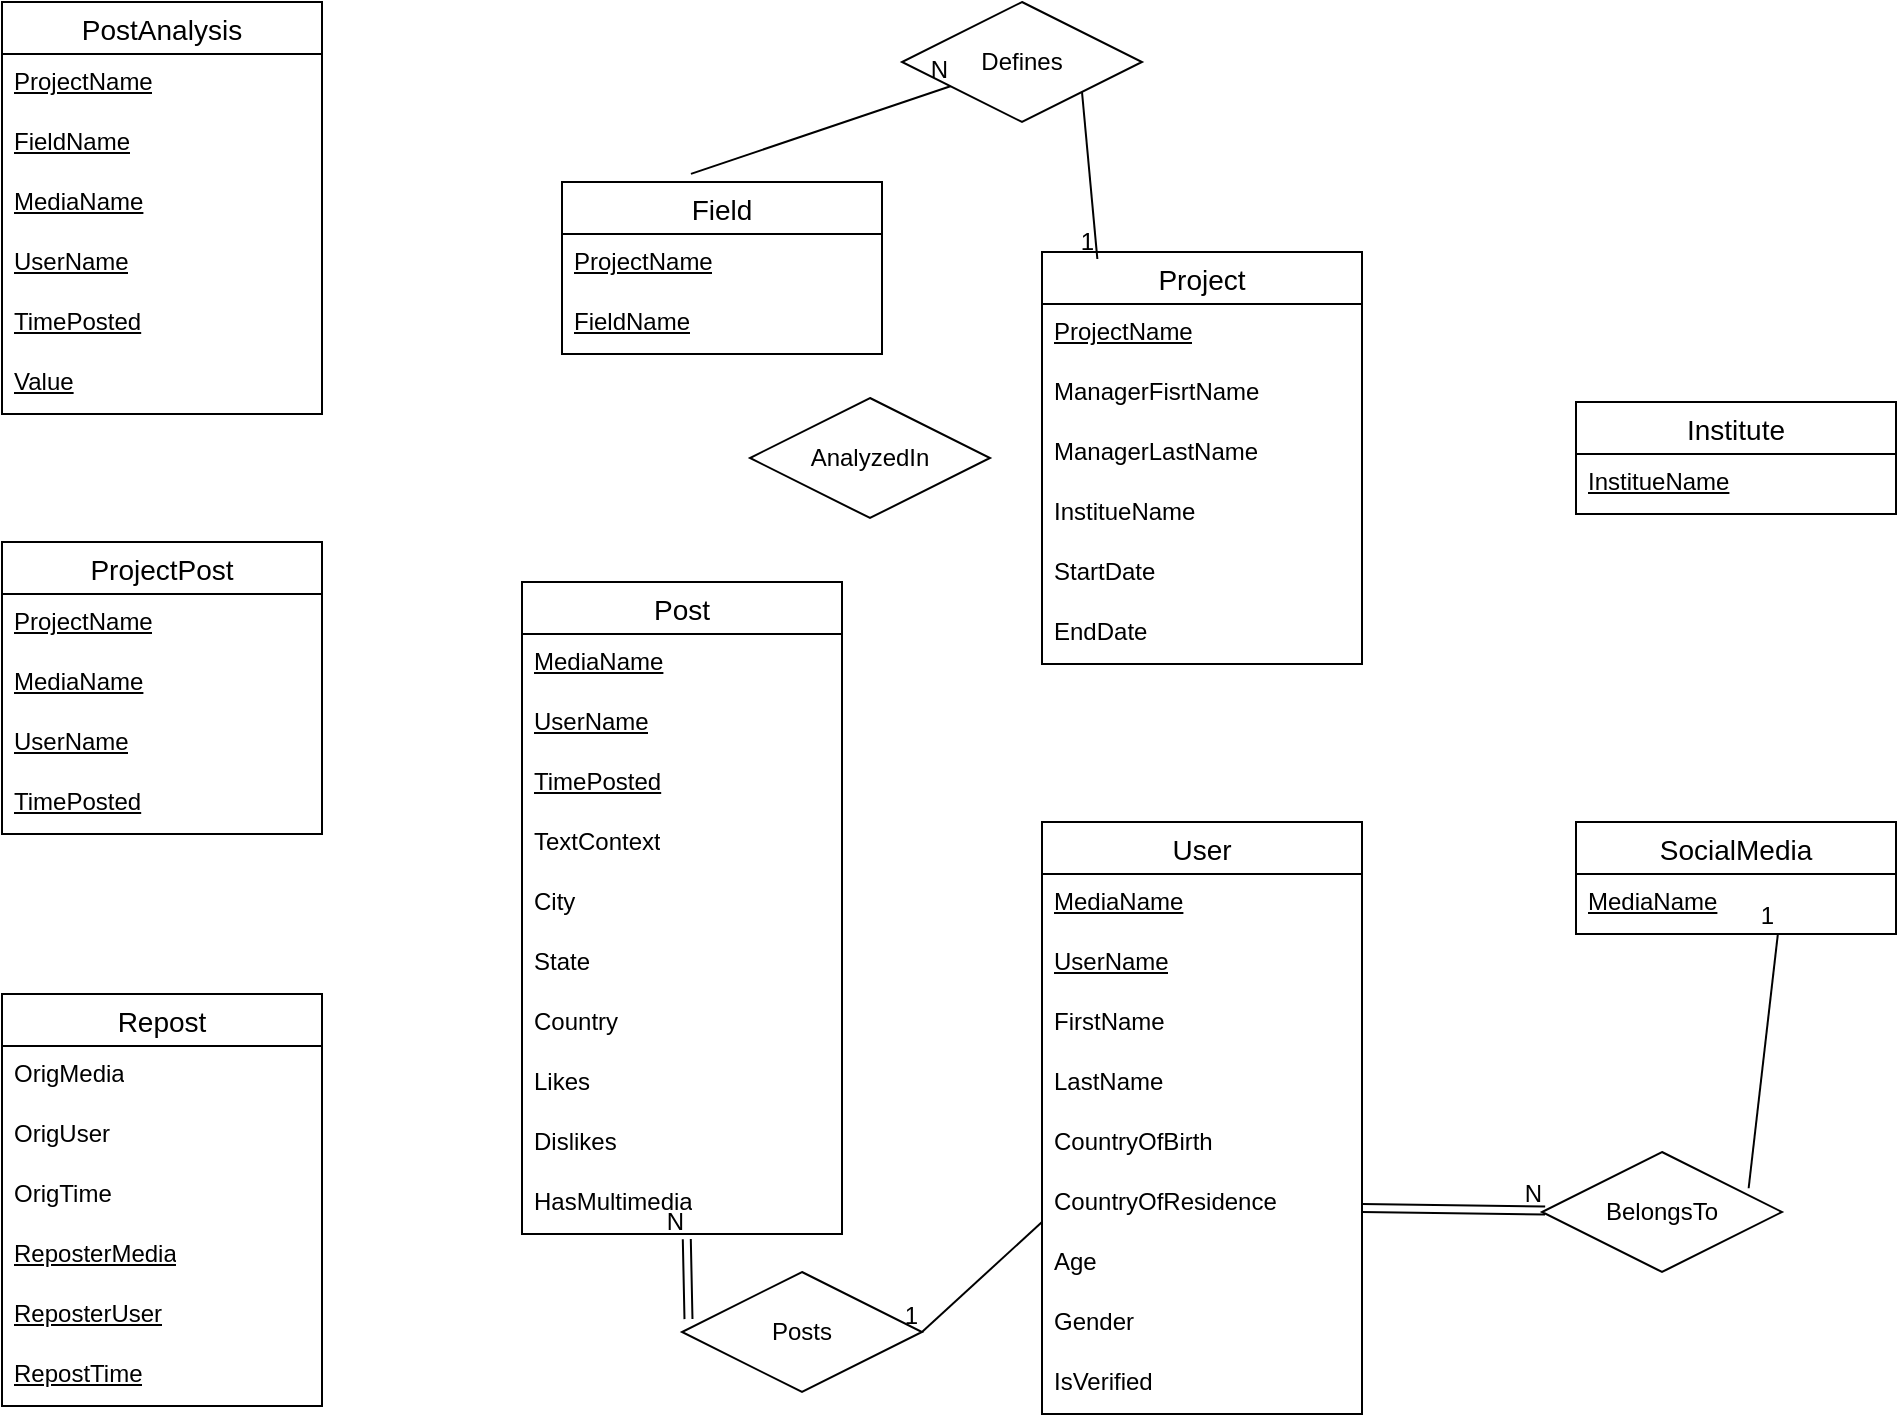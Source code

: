 <mxfile version="27.0.4">
  <diagram name="ER Diagram" id="7sO0Q-2ixk9zIhEyGvLD">
    <mxGraphModel dx="1042" dy="1731" grid="1" gridSize="10" guides="1" tooltips="1" connect="1" arrows="1" fold="1" page="1" pageScale="1" pageWidth="827" pageHeight="1169" math="0" shadow="0">
      <root>
        <mxCell id="0" />
        <mxCell id="1" parent="0" />
        <mxCell id="kCjJA_UQXM55AemGo-A7-10" value="Post" style="swimlane;fontStyle=0;childLayout=stackLayout;horizontal=1;startSize=26;horizontalStack=0;resizeParent=1;resizeParentMax=0;resizeLast=0;collapsible=1;marginBottom=0;align=center;fontSize=14;" parent="1" vertex="1">
          <mxGeometry x="300" y="240" width="160" height="326" as="geometry" />
        </mxCell>
        <mxCell id="kCjJA_UQXM55AemGo-A7-11" value="&lt;u&gt;MediaName&lt;/u&gt;" style="text;strokeColor=none;fillColor=none;spacingLeft=4;spacingRight=4;overflow=hidden;rotatable=0;points=[[0,0.5],[1,0.5]];portConstraint=eastwest;fontSize=12;whiteSpace=wrap;html=1;" parent="kCjJA_UQXM55AemGo-A7-10" vertex="1">
          <mxGeometry y="26" width="160" height="30" as="geometry" />
        </mxCell>
        <mxCell id="kCjJA_UQXM55AemGo-A7-12" value="&lt;u&gt;UserName&lt;/u&gt;" style="text;strokeColor=none;fillColor=none;spacingLeft=4;spacingRight=4;overflow=hidden;rotatable=0;points=[[0,0.5],[1,0.5]];portConstraint=eastwest;fontSize=12;whiteSpace=wrap;html=1;" parent="kCjJA_UQXM55AemGo-A7-10" vertex="1">
          <mxGeometry y="56" width="160" height="30" as="geometry" />
        </mxCell>
        <mxCell id="kCjJA_UQXM55AemGo-A7-13" value="&lt;u&gt;TimePosted&lt;/u&gt;" style="text;strokeColor=none;fillColor=none;spacingLeft=4;spacingRight=4;overflow=hidden;rotatable=0;points=[[0,0.5],[1,0.5]];portConstraint=eastwest;fontSize=12;whiteSpace=wrap;html=1;" parent="kCjJA_UQXM55AemGo-A7-10" vertex="1">
          <mxGeometry y="86" width="160" height="30" as="geometry" />
        </mxCell>
        <mxCell id="kCjJA_UQXM55AemGo-A7-50" value="TextContext" style="text;strokeColor=none;fillColor=none;spacingLeft=4;spacingRight=4;overflow=hidden;rotatable=0;points=[[0,0.5],[1,0.5]];portConstraint=eastwest;fontSize=12;whiteSpace=wrap;html=1;" parent="kCjJA_UQXM55AemGo-A7-10" vertex="1">
          <mxGeometry y="116" width="160" height="30" as="geometry" />
        </mxCell>
        <mxCell id="kCjJA_UQXM55AemGo-A7-51" value="City" style="text;strokeColor=none;fillColor=none;spacingLeft=4;spacingRight=4;overflow=hidden;rotatable=0;points=[[0,0.5],[1,0.5]];portConstraint=eastwest;fontSize=12;whiteSpace=wrap;html=1;" parent="kCjJA_UQXM55AemGo-A7-10" vertex="1">
          <mxGeometry y="146" width="160" height="30" as="geometry" />
        </mxCell>
        <mxCell id="kCjJA_UQXM55AemGo-A7-52" value="State" style="text;strokeColor=none;fillColor=none;spacingLeft=4;spacingRight=4;overflow=hidden;rotatable=0;points=[[0,0.5],[1,0.5]];portConstraint=eastwest;fontSize=12;whiteSpace=wrap;html=1;" parent="kCjJA_UQXM55AemGo-A7-10" vertex="1">
          <mxGeometry y="176" width="160" height="30" as="geometry" />
        </mxCell>
        <mxCell id="kCjJA_UQXM55AemGo-A7-53" value="Country" style="text;strokeColor=none;fillColor=none;spacingLeft=4;spacingRight=4;overflow=hidden;rotatable=0;points=[[0,0.5],[1,0.5]];portConstraint=eastwest;fontSize=12;whiteSpace=wrap;html=1;" parent="kCjJA_UQXM55AemGo-A7-10" vertex="1">
          <mxGeometry y="206" width="160" height="30" as="geometry" />
        </mxCell>
        <mxCell id="kCjJA_UQXM55AemGo-A7-54" value="Likes" style="text;strokeColor=none;fillColor=none;spacingLeft=4;spacingRight=4;overflow=hidden;rotatable=0;points=[[0,0.5],[1,0.5]];portConstraint=eastwest;fontSize=12;whiteSpace=wrap;html=1;" parent="kCjJA_UQXM55AemGo-A7-10" vertex="1">
          <mxGeometry y="236" width="160" height="30" as="geometry" />
        </mxCell>
        <mxCell id="kCjJA_UQXM55AemGo-A7-55" value="Dislikes" style="text;strokeColor=none;fillColor=none;spacingLeft=4;spacingRight=4;overflow=hidden;rotatable=0;points=[[0,0.5],[1,0.5]];portConstraint=eastwest;fontSize=12;whiteSpace=wrap;html=1;" parent="kCjJA_UQXM55AemGo-A7-10" vertex="1">
          <mxGeometry y="266" width="160" height="30" as="geometry" />
        </mxCell>
        <mxCell id="kCjJA_UQXM55AemGo-A7-56" value="HasMultimedia" style="text;strokeColor=none;fillColor=none;spacingLeft=4;spacingRight=4;overflow=hidden;rotatable=0;points=[[0,0.5],[1,0.5]];portConstraint=eastwest;fontSize=12;whiteSpace=wrap;html=1;" parent="kCjJA_UQXM55AemGo-A7-10" vertex="1">
          <mxGeometry y="296" width="160" height="30" as="geometry" />
        </mxCell>
        <mxCell id="kCjJA_UQXM55AemGo-A7-14" value="PostAnalysis" style="swimlane;fontStyle=0;childLayout=stackLayout;horizontal=1;startSize=26;horizontalStack=0;resizeParent=1;resizeParentMax=0;resizeLast=0;collapsible=1;marginBottom=0;align=center;fontSize=14;" parent="1" vertex="1">
          <mxGeometry x="40" y="-50" width="160" height="206" as="geometry" />
        </mxCell>
        <mxCell id="kCjJA_UQXM55AemGo-A7-15" value="&lt;u&gt;ProjectName&lt;/u&gt;" style="text;strokeColor=none;fillColor=none;spacingLeft=4;spacingRight=4;overflow=hidden;rotatable=0;points=[[0,0.5],[1,0.5]];portConstraint=eastwest;fontSize=12;whiteSpace=wrap;html=1;" parent="kCjJA_UQXM55AemGo-A7-14" vertex="1">
          <mxGeometry y="26" width="160" height="30" as="geometry" />
        </mxCell>
        <mxCell id="kCjJA_UQXM55AemGo-A7-16" value="&lt;u&gt;FieldName&lt;/u&gt;" style="text;strokeColor=none;fillColor=none;spacingLeft=4;spacingRight=4;overflow=hidden;rotatable=0;points=[[0,0.5],[1,0.5]];portConstraint=eastwest;fontSize=12;whiteSpace=wrap;html=1;" parent="kCjJA_UQXM55AemGo-A7-14" vertex="1">
          <mxGeometry y="56" width="160" height="30" as="geometry" />
        </mxCell>
        <mxCell id="kCjJA_UQXM55AemGo-A7-17" value="&lt;u&gt;MediaName&lt;/u&gt;" style="text;strokeColor=none;fillColor=none;spacingLeft=4;spacingRight=4;overflow=hidden;rotatable=0;points=[[0,0.5],[1,0.5]];portConstraint=eastwest;fontSize=12;whiteSpace=wrap;html=1;" parent="kCjJA_UQXM55AemGo-A7-14" vertex="1">
          <mxGeometry y="86" width="160" height="30" as="geometry" />
        </mxCell>
        <mxCell id="s7QuvK85gw7Djv5CKs2r-1" value="&lt;u&gt;UserName&lt;/u&gt;" style="text;strokeColor=none;fillColor=none;spacingLeft=4;spacingRight=4;overflow=hidden;rotatable=0;points=[[0,0.5],[1,0.5]];portConstraint=eastwest;fontSize=12;whiteSpace=wrap;html=1;" parent="kCjJA_UQXM55AemGo-A7-14" vertex="1">
          <mxGeometry y="116" width="160" height="30" as="geometry" />
        </mxCell>
        <mxCell id="s7QuvK85gw7Djv5CKs2r-2" value="&lt;u&gt;TimePosted&lt;/u&gt;" style="text;strokeColor=none;fillColor=none;spacingLeft=4;spacingRight=4;overflow=hidden;rotatable=0;points=[[0,0.5],[1,0.5]];portConstraint=eastwest;fontSize=12;whiteSpace=wrap;html=1;" parent="kCjJA_UQXM55AemGo-A7-14" vertex="1">
          <mxGeometry y="146" width="160" height="30" as="geometry" />
        </mxCell>
        <mxCell id="s7QuvK85gw7Djv5CKs2r-3" value="&lt;u&gt;Value&lt;/u&gt;" style="text;strokeColor=none;fillColor=none;spacingLeft=4;spacingRight=4;overflow=hidden;rotatable=0;points=[[0,0.5],[1,0.5]];portConstraint=eastwest;fontSize=12;whiteSpace=wrap;html=1;" parent="kCjJA_UQXM55AemGo-A7-14" vertex="1">
          <mxGeometry y="176" width="160" height="30" as="geometry" />
        </mxCell>
        <mxCell id="kCjJA_UQXM55AemGo-A7-18" value="Field" style="swimlane;fontStyle=0;childLayout=stackLayout;horizontal=1;startSize=26;horizontalStack=0;resizeParent=1;resizeParentMax=0;resizeLast=0;collapsible=1;marginBottom=0;align=center;fontSize=14;" parent="1" vertex="1">
          <mxGeometry x="320" y="40" width="160" height="86" as="geometry" />
        </mxCell>
        <mxCell id="kCjJA_UQXM55AemGo-A7-19" value="&lt;u&gt;ProjectName&lt;/u&gt;" style="text;strokeColor=none;fillColor=none;spacingLeft=4;spacingRight=4;overflow=hidden;rotatable=0;points=[[0,0.5],[1,0.5]];portConstraint=eastwest;fontSize=12;whiteSpace=wrap;html=1;" parent="kCjJA_UQXM55AemGo-A7-18" vertex="1">
          <mxGeometry y="26" width="160" height="30" as="geometry" />
        </mxCell>
        <mxCell id="kCjJA_UQXM55AemGo-A7-20" value="&lt;u&gt;FieldName&lt;/u&gt;" style="text;strokeColor=none;fillColor=none;spacingLeft=4;spacingRight=4;overflow=hidden;rotatable=0;points=[[0,0.5],[1,0.5]];portConstraint=eastwest;fontSize=12;whiteSpace=wrap;html=1;" parent="kCjJA_UQXM55AemGo-A7-18" vertex="1">
          <mxGeometry y="56" width="160" height="30" as="geometry" />
        </mxCell>
        <mxCell id="kCjJA_UQXM55AemGo-A7-22" value="Repost" style="swimlane;fontStyle=0;childLayout=stackLayout;horizontal=1;startSize=26;horizontalStack=0;resizeParent=1;resizeParentMax=0;resizeLast=0;collapsible=1;marginBottom=0;align=center;fontSize=14;" parent="1" vertex="1">
          <mxGeometry x="40" y="446" width="160" height="206" as="geometry" />
        </mxCell>
        <mxCell id="kCjJA_UQXM55AemGo-A7-23" value="OrigMedia" style="text;strokeColor=none;fillColor=none;spacingLeft=4;spacingRight=4;overflow=hidden;rotatable=0;points=[[0,0.5],[1,0.5]];portConstraint=eastwest;fontSize=12;whiteSpace=wrap;html=1;" parent="kCjJA_UQXM55AemGo-A7-22" vertex="1">
          <mxGeometry y="26" width="160" height="30" as="geometry" />
        </mxCell>
        <mxCell id="kCjJA_UQXM55AemGo-A7-24" value="OrigUser" style="text;strokeColor=none;fillColor=none;spacingLeft=4;spacingRight=4;overflow=hidden;rotatable=0;points=[[0,0.5],[1,0.5]];portConstraint=eastwest;fontSize=12;whiteSpace=wrap;html=1;" parent="kCjJA_UQXM55AemGo-A7-22" vertex="1">
          <mxGeometry y="56" width="160" height="30" as="geometry" />
        </mxCell>
        <mxCell id="kCjJA_UQXM55AemGo-A7-25" value="OrigTime" style="text;strokeColor=none;fillColor=none;spacingLeft=4;spacingRight=4;overflow=hidden;rotatable=0;points=[[0,0.5],[1,0.5]];portConstraint=eastwest;fontSize=12;whiteSpace=wrap;html=1;" parent="kCjJA_UQXM55AemGo-A7-22" vertex="1">
          <mxGeometry y="86" width="160" height="30" as="geometry" />
        </mxCell>
        <mxCell id="kCjJA_UQXM55AemGo-A7-47" value="&lt;u&gt;ReposterMedia&lt;/u&gt;" style="text;strokeColor=none;fillColor=none;spacingLeft=4;spacingRight=4;overflow=hidden;rotatable=0;points=[[0,0.5],[1,0.5]];portConstraint=eastwest;fontSize=12;whiteSpace=wrap;html=1;" parent="kCjJA_UQXM55AemGo-A7-22" vertex="1">
          <mxGeometry y="116" width="160" height="30" as="geometry" />
        </mxCell>
        <mxCell id="kCjJA_UQXM55AemGo-A7-48" value="&lt;u&gt;ReposterUser&lt;/u&gt;" style="text;strokeColor=none;fillColor=none;spacingLeft=4;spacingRight=4;overflow=hidden;rotatable=0;points=[[0,0.5],[1,0.5]];portConstraint=eastwest;fontSize=12;whiteSpace=wrap;html=1;" parent="kCjJA_UQXM55AemGo-A7-22" vertex="1">
          <mxGeometry y="146" width="160" height="30" as="geometry" />
        </mxCell>
        <mxCell id="kCjJA_UQXM55AemGo-A7-49" value="&lt;u&gt;RepostTime&lt;/u&gt;" style="text;strokeColor=none;fillColor=none;spacingLeft=4;spacingRight=4;overflow=hidden;rotatable=0;points=[[0,0.5],[1,0.5]];portConstraint=eastwest;fontSize=12;whiteSpace=wrap;html=1;" parent="kCjJA_UQXM55AemGo-A7-22" vertex="1">
          <mxGeometry y="176" width="160" height="30" as="geometry" />
        </mxCell>
        <mxCell id="kCjJA_UQXM55AemGo-A7-26" value="ProjectPost" style="swimlane;fontStyle=0;childLayout=stackLayout;horizontal=1;startSize=26;horizontalStack=0;resizeParent=1;resizeParentMax=0;resizeLast=0;collapsible=1;marginBottom=0;align=center;fontSize=14;" parent="1" vertex="1">
          <mxGeometry x="40" y="220" width="160" height="146" as="geometry" />
        </mxCell>
        <mxCell id="kCjJA_UQXM55AemGo-A7-27" value="&lt;u&gt;ProjectName&lt;/u&gt;" style="text;strokeColor=none;fillColor=none;spacingLeft=4;spacingRight=4;overflow=hidden;rotatable=0;points=[[0,0.5],[1,0.5]];portConstraint=eastwest;fontSize=12;whiteSpace=wrap;html=1;" parent="kCjJA_UQXM55AemGo-A7-26" vertex="1">
          <mxGeometry y="26" width="160" height="30" as="geometry" />
        </mxCell>
        <mxCell id="kCjJA_UQXM55AemGo-A7-28" value="&lt;u&gt;MediaName&lt;/u&gt;" style="text;strokeColor=none;fillColor=none;spacingLeft=4;spacingRight=4;overflow=hidden;rotatable=0;points=[[0,0.5],[1,0.5]];portConstraint=eastwest;fontSize=12;whiteSpace=wrap;html=1;" parent="kCjJA_UQXM55AemGo-A7-26" vertex="1">
          <mxGeometry y="56" width="160" height="30" as="geometry" />
        </mxCell>
        <mxCell id="kCjJA_UQXM55AemGo-A7-29" value="&lt;u&gt;UserName&lt;/u&gt;" style="text;strokeColor=none;fillColor=none;spacingLeft=4;spacingRight=4;overflow=hidden;rotatable=0;points=[[0,0.5],[1,0.5]];portConstraint=eastwest;fontSize=12;whiteSpace=wrap;html=1;" parent="kCjJA_UQXM55AemGo-A7-26" vertex="1">
          <mxGeometry y="86" width="160" height="30" as="geometry" />
        </mxCell>
        <mxCell id="kCjJA_UQXM55AemGo-A7-46" value="&lt;u&gt;TimePosted&lt;/u&gt;" style="text;strokeColor=none;fillColor=none;spacingLeft=4;spacingRight=4;overflow=hidden;rotatable=0;points=[[0,0.5],[1,0.5]];portConstraint=eastwest;fontSize=12;whiteSpace=wrap;html=1;" parent="kCjJA_UQXM55AemGo-A7-26" vertex="1">
          <mxGeometry y="116" width="160" height="30" as="geometry" />
        </mxCell>
        <mxCell id="kCjJA_UQXM55AemGo-A7-30" value="Institute" style="swimlane;fontStyle=0;childLayout=stackLayout;horizontal=1;startSize=26;horizontalStack=0;resizeParent=1;resizeParentMax=0;resizeLast=0;collapsible=1;marginBottom=0;align=center;fontSize=14;" parent="1" vertex="1">
          <mxGeometry x="827" y="150" width="160" height="56" as="geometry" />
        </mxCell>
        <mxCell id="kCjJA_UQXM55AemGo-A7-31" value="&lt;u&gt;InstitueName&lt;/u&gt;" style="text;strokeColor=none;fillColor=none;spacingLeft=4;spacingRight=4;overflow=hidden;rotatable=0;points=[[0,0.5],[1,0.5]];portConstraint=eastwest;fontSize=12;whiteSpace=wrap;html=1;" parent="kCjJA_UQXM55AemGo-A7-30" vertex="1">
          <mxGeometry y="26" width="160" height="30" as="geometry" />
        </mxCell>
        <mxCell id="kCjJA_UQXM55AemGo-A7-34" value="Project" style="swimlane;fontStyle=0;childLayout=stackLayout;horizontal=1;startSize=26;horizontalStack=0;resizeParent=1;resizeParentMax=0;resizeLast=0;collapsible=1;marginBottom=0;align=center;fontSize=14;" parent="1" vertex="1">
          <mxGeometry x="560" y="75" width="160" height="206" as="geometry" />
        </mxCell>
        <mxCell id="kCjJA_UQXM55AemGo-A7-35" value="&lt;u&gt;ProjectName&lt;/u&gt;" style="text;strokeColor=none;fillColor=none;spacingLeft=4;spacingRight=4;overflow=hidden;rotatable=0;points=[[0,0.5],[1,0.5]];portConstraint=eastwest;fontSize=12;whiteSpace=wrap;html=1;" parent="kCjJA_UQXM55AemGo-A7-34" vertex="1">
          <mxGeometry y="26" width="160" height="30" as="geometry" />
        </mxCell>
        <mxCell id="kCjJA_UQXM55AemGo-A7-36" value="ManagerFisrtName" style="text;strokeColor=none;fillColor=none;spacingLeft=4;spacingRight=4;overflow=hidden;rotatable=0;points=[[0,0.5],[1,0.5]];portConstraint=eastwest;fontSize=12;whiteSpace=wrap;html=1;" parent="kCjJA_UQXM55AemGo-A7-34" vertex="1">
          <mxGeometry y="56" width="160" height="30" as="geometry" />
        </mxCell>
        <mxCell id="kCjJA_UQXM55AemGo-A7-37" value="ManagerLastName" style="text;strokeColor=none;fillColor=none;spacingLeft=4;spacingRight=4;overflow=hidden;rotatable=0;points=[[0,0.5],[1,0.5]];portConstraint=eastwest;fontSize=12;whiteSpace=wrap;html=1;" parent="kCjJA_UQXM55AemGo-A7-34" vertex="1">
          <mxGeometry y="86" width="160" height="30" as="geometry" />
        </mxCell>
        <mxCell id="kCjJA_UQXM55AemGo-A7-57" value="InstitueName" style="text;strokeColor=none;fillColor=none;spacingLeft=4;spacingRight=4;overflow=hidden;rotatable=0;points=[[0,0.5],[1,0.5]];portConstraint=eastwest;fontSize=12;whiteSpace=wrap;html=1;" parent="kCjJA_UQXM55AemGo-A7-34" vertex="1">
          <mxGeometry y="116" width="160" height="30" as="geometry" />
        </mxCell>
        <mxCell id="kCjJA_UQXM55AemGo-A7-58" value="StartDate" style="text;strokeColor=none;fillColor=none;spacingLeft=4;spacingRight=4;overflow=hidden;rotatable=0;points=[[0,0.5],[1,0.5]];portConstraint=eastwest;fontSize=12;whiteSpace=wrap;html=1;" parent="kCjJA_UQXM55AemGo-A7-34" vertex="1">
          <mxGeometry y="146" width="160" height="30" as="geometry" />
        </mxCell>
        <mxCell id="kCjJA_UQXM55AemGo-A7-59" value="EndDate" style="text;strokeColor=none;fillColor=none;spacingLeft=4;spacingRight=4;overflow=hidden;rotatable=0;points=[[0,0.5],[1,0.5]];portConstraint=eastwest;fontSize=12;whiteSpace=wrap;html=1;" parent="kCjJA_UQXM55AemGo-A7-34" vertex="1">
          <mxGeometry y="176" width="160" height="30" as="geometry" />
        </mxCell>
        <mxCell id="kCjJA_UQXM55AemGo-A7-38" value="SocialMedia" style="swimlane;fontStyle=0;childLayout=stackLayout;horizontal=1;startSize=26;horizontalStack=0;resizeParent=1;resizeParentMax=0;resizeLast=0;collapsible=1;marginBottom=0;align=center;fontSize=14;" parent="1" vertex="1">
          <mxGeometry x="827" y="360" width="160" height="56" as="geometry" />
        </mxCell>
        <mxCell id="kCjJA_UQXM55AemGo-A7-39" value="&lt;u&gt;MediaName&lt;/u&gt;" style="text;strokeColor=none;fillColor=none;spacingLeft=4;spacingRight=4;overflow=hidden;rotatable=0;points=[[0,0.5],[1,0.5]];portConstraint=eastwest;fontSize=12;whiteSpace=wrap;html=1;" parent="kCjJA_UQXM55AemGo-A7-38" vertex="1">
          <mxGeometry y="26" width="160" height="30" as="geometry" />
        </mxCell>
        <mxCell id="kCjJA_UQXM55AemGo-A7-42" value="User" style="swimlane;fontStyle=0;childLayout=stackLayout;horizontal=1;startSize=26;horizontalStack=0;resizeParent=1;resizeParentMax=0;resizeLast=0;collapsible=1;marginBottom=0;align=center;fontSize=14;" parent="1" vertex="1">
          <mxGeometry x="560" y="360" width="160" height="296" as="geometry" />
        </mxCell>
        <mxCell id="kCjJA_UQXM55AemGo-A7-43" value="&lt;u&gt;MediaName&lt;/u&gt;" style="text;strokeColor=none;fillColor=none;spacingLeft=4;spacingRight=4;overflow=hidden;rotatable=0;points=[[0,0.5],[1,0.5]];portConstraint=eastwest;fontSize=12;whiteSpace=wrap;html=1;" parent="kCjJA_UQXM55AemGo-A7-42" vertex="1">
          <mxGeometry y="26" width="160" height="30" as="geometry" />
        </mxCell>
        <mxCell id="kCjJA_UQXM55AemGo-A7-44" value="&lt;u&gt;UserName&lt;/u&gt;" style="text;strokeColor=none;fillColor=none;spacingLeft=4;spacingRight=4;overflow=hidden;rotatable=0;points=[[0,0.5],[1,0.5]];portConstraint=eastwest;fontSize=12;whiteSpace=wrap;html=1;" parent="kCjJA_UQXM55AemGo-A7-42" vertex="1">
          <mxGeometry y="56" width="160" height="30" as="geometry" />
        </mxCell>
        <mxCell id="kCjJA_UQXM55AemGo-A7-45" value="FirstName" style="text;strokeColor=none;fillColor=none;spacingLeft=4;spacingRight=4;overflow=hidden;rotatable=0;points=[[0,0.5],[1,0.5]];portConstraint=eastwest;fontSize=12;whiteSpace=wrap;html=1;" parent="kCjJA_UQXM55AemGo-A7-42" vertex="1">
          <mxGeometry y="86" width="160" height="30" as="geometry" />
        </mxCell>
        <mxCell id="kCjJA_UQXM55AemGo-A7-60" value="LastName" style="text;strokeColor=none;fillColor=none;spacingLeft=4;spacingRight=4;overflow=hidden;rotatable=0;points=[[0,0.5],[1,0.5]];portConstraint=eastwest;fontSize=12;whiteSpace=wrap;html=1;" parent="kCjJA_UQXM55AemGo-A7-42" vertex="1">
          <mxGeometry y="116" width="160" height="30" as="geometry" />
        </mxCell>
        <mxCell id="kCjJA_UQXM55AemGo-A7-61" value="CountryOfBirth" style="text;strokeColor=none;fillColor=none;spacingLeft=4;spacingRight=4;overflow=hidden;rotatable=0;points=[[0,0.5],[1,0.5]];portConstraint=eastwest;fontSize=12;whiteSpace=wrap;html=1;" parent="kCjJA_UQXM55AemGo-A7-42" vertex="1">
          <mxGeometry y="146" width="160" height="30" as="geometry" />
        </mxCell>
        <mxCell id="kCjJA_UQXM55AemGo-A7-62" value="CountryOfResidence" style="text;strokeColor=none;fillColor=none;spacingLeft=4;spacingRight=4;overflow=hidden;rotatable=0;points=[[0,0.5],[1,0.5]];portConstraint=eastwest;fontSize=12;whiteSpace=wrap;html=1;" parent="kCjJA_UQXM55AemGo-A7-42" vertex="1">
          <mxGeometry y="176" width="160" height="30" as="geometry" />
        </mxCell>
        <mxCell id="kCjJA_UQXM55AemGo-A7-74" value="" style="endArrow=none;html=1;rounded=0;entryX=1;entryY=0.5;entryDx=0;entryDy=0;" parent="kCjJA_UQXM55AemGo-A7-42" target="kCjJA_UQXM55AemGo-A7-71" edge="1">
          <mxGeometry relative="1" as="geometry">
            <mxPoint y="200" as="sourcePoint" />
            <mxPoint x="160" y="200" as="targetPoint" />
          </mxGeometry>
        </mxCell>
        <mxCell id="kCjJA_UQXM55AemGo-A7-75" value="1" style="resizable=0;html=1;whiteSpace=wrap;align=right;verticalAlign=bottom;" parent="kCjJA_UQXM55AemGo-A7-74" connectable="0" vertex="1">
          <mxGeometry x="1" relative="1" as="geometry" />
        </mxCell>
        <mxCell id="kCjJA_UQXM55AemGo-A7-63" value="Age" style="text;strokeColor=none;fillColor=none;spacingLeft=4;spacingRight=4;overflow=hidden;rotatable=0;points=[[0,0.5],[1,0.5]];portConstraint=eastwest;fontSize=12;whiteSpace=wrap;html=1;" parent="kCjJA_UQXM55AemGo-A7-42" vertex="1">
          <mxGeometry y="206" width="160" height="30" as="geometry" />
        </mxCell>
        <mxCell id="kCjJA_UQXM55AemGo-A7-64" value="Gender" style="text;strokeColor=none;fillColor=none;spacingLeft=4;spacingRight=4;overflow=hidden;rotatable=0;points=[[0,0.5],[1,0.5]];portConstraint=eastwest;fontSize=12;whiteSpace=wrap;html=1;" parent="kCjJA_UQXM55AemGo-A7-42" vertex="1">
          <mxGeometry y="236" width="160" height="30" as="geometry" />
        </mxCell>
        <mxCell id="kCjJA_UQXM55AemGo-A7-65" value="IsVerified" style="text;strokeColor=none;fillColor=none;spacingLeft=4;spacingRight=4;overflow=hidden;rotatable=0;points=[[0,0.5],[1,0.5]];portConstraint=eastwest;fontSize=12;whiteSpace=wrap;html=1;" parent="kCjJA_UQXM55AemGo-A7-42" vertex="1">
          <mxGeometry y="266" width="160" height="30" as="geometry" />
        </mxCell>
        <mxCell id="kCjJA_UQXM55AemGo-A7-66" value="BelongsTo" style="shape=rhombus;perimeter=rhombusPerimeter;whiteSpace=wrap;html=1;align=center;" parent="1" vertex="1">
          <mxGeometry x="810" y="525" width="120" height="60" as="geometry" />
        </mxCell>
        <mxCell id="kCjJA_UQXM55AemGo-A7-67" value="" style="shape=link;html=1;rounded=0;" parent="1" target="kCjJA_UQXM55AemGo-A7-66" edge="1">
          <mxGeometry relative="1" as="geometry">
            <mxPoint x="720" y="553" as="sourcePoint" />
            <mxPoint x="830.0" y="536" as="targetPoint" />
          </mxGeometry>
        </mxCell>
        <mxCell id="kCjJA_UQXM55AemGo-A7-68" value="N" style="resizable=0;html=1;whiteSpace=wrap;align=right;verticalAlign=bottom;" parent="kCjJA_UQXM55AemGo-A7-67" connectable="0" vertex="1">
          <mxGeometry x="1" relative="1" as="geometry" />
        </mxCell>
        <mxCell id="kCjJA_UQXM55AemGo-A7-71" value="Posts" style="shape=rhombus;perimeter=rhombusPerimeter;whiteSpace=wrap;html=1;align=center;" parent="1" vertex="1">
          <mxGeometry x="380" y="585" width="120" height="60" as="geometry" />
        </mxCell>
        <mxCell id="kCjJA_UQXM55AemGo-A7-72" value="" style="endArrow=none;html=1;rounded=0;exitX=0.861;exitY=0.302;exitDx=0;exitDy=0;exitPerimeter=0;entryX=0.631;entryY=0.994;entryDx=0;entryDy=0;entryPerimeter=0;" parent="1" source="kCjJA_UQXM55AemGo-A7-66" target="kCjJA_UQXM55AemGo-A7-39" edge="1">
          <mxGeometry relative="1" as="geometry">
            <mxPoint x="830" y="470" as="sourcePoint" />
            <mxPoint x="990" y="470" as="targetPoint" />
          </mxGeometry>
        </mxCell>
        <mxCell id="kCjJA_UQXM55AemGo-A7-73" value="1" style="resizable=0;html=1;whiteSpace=wrap;align=right;verticalAlign=bottom;" parent="kCjJA_UQXM55AemGo-A7-72" connectable="0" vertex="1">
          <mxGeometry x="1" relative="1" as="geometry" />
        </mxCell>
        <mxCell id="kCjJA_UQXM55AemGo-A7-76" value="" style="shape=link;html=1;rounded=0;entryX=0.515;entryY=1.085;entryDx=0;entryDy=0;entryPerimeter=0;exitX=0.027;exitY=0.392;exitDx=0;exitDy=0;exitPerimeter=0;" parent="1" source="kCjJA_UQXM55AemGo-A7-71" target="kCjJA_UQXM55AemGo-A7-56" edge="1">
          <mxGeometry relative="1" as="geometry">
            <mxPoint x="260" y="640" as="sourcePoint" />
            <mxPoint x="420" y="640" as="targetPoint" />
          </mxGeometry>
        </mxCell>
        <mxCell id="kCjJA_UQXM55AemGo-A7-77" value="N" style="resizable=0;html=1;whiteSpace=wrap;align=right;verticalAlign=bottom;" parent="kCjJA_UQXM55AemGo-A7-76" connectable="0" vertex="1">
          <mxGeometry x="1" relative="1" as="geometry" />
        </mxCell>
        <mxCell id="kCjJA_UQXM55AemGo-A7-78" value="AnalyzedIn" style="shape=rhombus;perimeter=rhombusPerimeter;whiteSpace=wrap;html=1;align=center;" parent="1" vertex="1">
          <mxGeometry x="414" y="148" width="120" height="60" as="geometry" />
        </mxCell>
        <mxCell id="CYr8DlQ4q0K_6CeezV-O-1" value="Defines" style="shape=rhombus;perimeter=rhombusPerimeter;whiteSpace=wrap;html=1;align=center;" vertex="1" parent="1">
          <mxGeometry x="490" y="-50" width="120" height="60" as="geometry" />
        </mxCell>
        <mxCell id="CYr8DlQ4q0K_6CeezV-O-2" value="" style="endArrow=none;html=1;rounded=0;exitX=1;exitY=1;exitDx=0;exitDy=0;entryX=0.173;entryY=0.017;entryDx=0;entryDy=0;entryPerimeter=0;" edge="1" parent="1" source="CYr8DlQ4q0K_6CeezV-O-1" target="kCjJA_UQXM55AemGo-A7-34">
          <mxGeometry relative="1" as="geometry">
            <mxPoint x="590" y="20" as="sourcePoint" />
            <mxPoint x="600" y="40" as="targetPoint" />
          </mxGeometry>
        </mxCell>
        <mxCell id="CYr8DlQ4q0K_6CeezV-O-3" value="1" style="resizable=0;html=1;whiteSpace=wrap;align=right;verticalAlign=bottom;" connectable="0" vertex="1" parent="CYr8DlQ4q0K_6CeezV-O-2">
          <mxGeometry x="1" relative="1" as="geometry" />
        </mxCell>
        <mxCell id="CYr8DlQ4q0K_6CeezV-O-5" value="" style="endArrow=none;html=1;rounded=0;exitX=0.403;exitY=-0.047;exitDx=0;exitDy=0;exitPerimeter=0;" edge="1" parent="1" source="kCjJA_UQXM55AemGo-A7-18" target="CYr8DlQ4q0K_6CeezV-O-1">
          <mxGeometry relative="1" as="geometry">
            <mxPoint x="380" y="-10" as="sourcePoint" />
            <mxPoint x="480" y="-10" as="targetPoint" />
          </mxGeometry>
        </mxCell>
        <mxCell id="CYr8DlQ4q0K_6CeezV-O-6" value="N" style="resizable=0;html=1;whiteSpace=wrap;align=right;verticalAlign=bottom;" connectable="0" vertex="1" parent="CYr8DlQ4q0K_6CeezV-O-5">
          <mxGeometry x="1" relative="1" as="geometry" />
        </mxCell>
      </root>
    </mxGraphModel>
  </diagram>
</mxfile>
